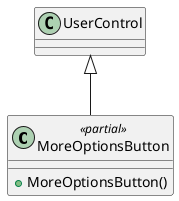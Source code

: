 @startuml
class MoreOptionsButton <<partial>> {
    + MoreOptionsButton()
}
UserControl <|-- MoreOptionsButton
@enduml
